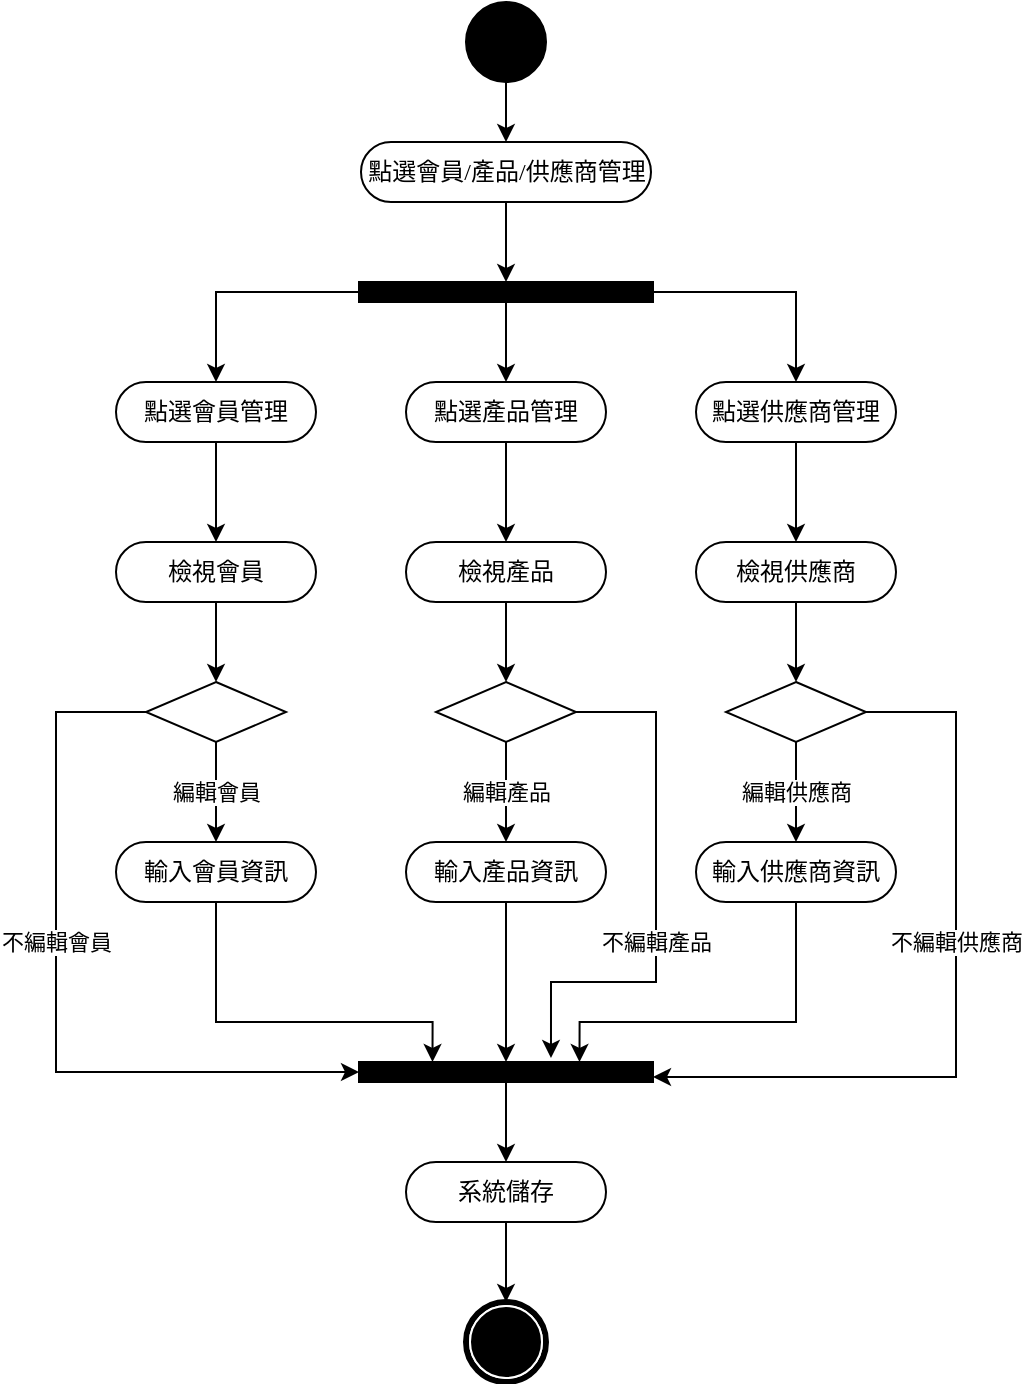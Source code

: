 <mxfile version="12.9.13" type="device"><diagram id="REtM7vz_-QgHolftDJ0T" name="第1頁"><mxGraphModel dx="146" dy="108" grid="1" gridSize="10" guides="1" tooltips="1" connect="1" arrows="1" fold="1" page="1" pageScale="1" pageWidth="827" pageHeight="1169" math="0" shadow="0"><root><mxCell id="0"/><mxCell id="1" parent="0"/><mxCell id="-wDAEocvS8oOVs4qEbQj-1" style="edgeStyle=orthogonalEdgeStyle;rounded=0;orthogonalLoop=1;jettySize=auto;html=1;entryX=0.5;entryY=0;entryDx=0;entryDy=0;" parent="1" source="-wDAEocvS8oOVs4qEbQj-2" target="-wDAEocvS8oOVs4qEbQj-4" edge="1"><mxGeometry relative="1" as="geometry"/></mxCell><mxCell id="-wDAEocvS8oOVs4qEbQj-2" value="" style="ellipse;whiteSpace=wrap;html=1;rounded=0;shadow=0;comic=0;labelBackgroundColor=none;strokeWidth=1;fillColor=#000000;fontFamily=Verdana;fontSize=12;align=center;" parent="1" vertex="1"><mxGeometry x="405" y="10" width="40" height="40" as="geometry"/></mxCell><mxCell id="-wDAEocvS8oOVs4qEbQj-3" style="edgeStyle=orthogonalEdgeStyle;rounded=0;orthogonalLoop=1;jettySize=auto;html=1;entryX=0.5;entryY=0;entryDx=0;entryDy=0;" parent="1" source="-wDAEocvS8oOVs4qEbQj-4" target="-wDAEocvS8oOVs4qEbQj-9" edge="1"><mxGeometry relative="1" as="geometry"/></mxCell><mxCell id="-wDAEocvS8oOVs4qEbQj-4" value="點選會員/產品/供應商管理" style="rounded=1;whiteSpace=wrap;html=1;shadow=0;comic=0;labelBackgroundColor=none;strokeWidth=1;fontFamily=Verdana;fontSize=12;align=center;arcSize=50;" parent="1" vertex="1"><mxGeometry x="352.5" y="80" width="145" height="30" as="geometry"/></mxCell><mxCell id="-wDAEocvS8oOVs4qEbQj-5" style="edgeStyle=orthogonalEdgeStyle;rounded=0;orthogonalLoop=1;jettySize=auto;html=1;entryX=0.5;entryY=0;entryDx=0;entryDy=0;" parent="1" source="-wDAEocvS8oOVs4qEbQj-9" target="-wDAEocvS8oOVs4qEbQj-12" edge="1"><mxGeometry relative="1" as="geometry"/></mxCell><mxCell id="-wDAEocvS8oOVs4qEbQj-7" style="edgeStyle=orthogonalEdgeStyle;rounded=0;orthogonalLoop=1;jettySize=auto;html=1;entryX=0.5;entryY=0;entryDx=0;entryDy=0;exitX=1;exitY=0.5;exitDx=0;exitDy=0;" parent="1" source="-wDAEocvS8oOVs4qEbQj-9" target="-wDAEocvS8oOVs4qEbQj-20" edge="1"><mxGeometry relative="1" as="geometry"/></mxCell><mxCell id="N8VcguUweyQ0jRkQY80I-2" style="edgeStyle=orthogonalEdgeStyle;rounded=0;orthogonalLoop=1;jettySize=auto;html=1;entryX=0.5;entryY=0;entryDx=0;entryDy=0;" edge="1" parent="1" source="-wDAEocvS8oOVs4qEbQj-9" target="-wDAEocvS8oOVs4qEbQj-16"><mxGeometry relative="1" as="geometry"/></mxCell><mxCell id="-wDAEocvS8oOVs4qEbQj-9" value="" style="whiteSpace=wrap;html=1;rounded=0;shadow=0;comic=0;labelBackgroundColor=none;strokeWidth=1;fillColor=#000000;fontFamily=Verdana;fontSize=12;align=center;rotation=0;" parent="1" vertex="1"><mxGeometry x="351.5" y="150" width="147" height="10" as="geometry"/></mxCell><mxCell id="-wDAEocvS8oOVs4qEbQj-10" value="" style="shape=mxgraph.bpmn.shape;html=1;verticalLabelPosition=bottom;labelBackgroundColor=#ffffff;verticalAlign=top;perimeter=ellipsePerimeter;outline=end;symbol=terminate;rounded=0;shadow=0;comic=0;strokeWidth=1;fontFamily=Verdana;fontSize=12;align=center;" parent="1" vertex="1"><mxGeometry x="405" y="660" width="40" height="40" as="geometry"/></mxCell><mxCell id="-wDAEocvS8oOVs4qEbQj-11" value="" style="edgeStyle=orthogonalEdgeStyle;rounded=0;orthogonalLoop=1;jettySize=auto;html=1;entryX=0.5;entryY=0;entryDx=0;entryDy=0;" parent="1" source="-wDAEocvS8oOVs4qEbQj-12" target="-wDAEocvS8oOVs4qEbQj-47" edge="1"><mxGeometry relative="1" as="geometry"><mxPoint x="280" y="280" as="targetPoint"/></mxGeometry></mxCell><mxCell id="-wDAEocvS8oOVs4qEbQj-12" value="點選會員管理" style="rounded=1;whiteSpace=wrap;html=1;shadow=0;comic=0;labelBackgroundColor=none;strokeWidth=1;fontFamily=Verdana;fontSize=12;align=center;arcSize=50;" parent="1" vertex="1"><mxGeometry x="230" y="200" width="100" height="30" as="geometry"/></mxCell><mxCell id="-wDAEocvS8oOVs4qEbQj-43" style="edgeStyle=orthogonalEdgeStyle;rounded=0;orthogonalLoop=1;jettySize=auto;html=1;entryX=0.25;entryY=0;entryDx=0;entryDy=0;exitX=0.5;exitY=1;exitDx=0;exitDy=0;" parent="1" source="-wDAEocvS8oOVs4qEbQj-14" target="-wDAEocvS8oOVs4qEbQj-36" edge="1"><mxGeometry relative="1" as="geometry"><Array as="points"><mxPoint x="280" y="520"/><mxPoint x="388" y="520"/></Array></mxGeometry></mxCell><mxCell id="-wDAEocvS8oOVs4qEbQj-14" value="輸入會員資訊" style="rounded=1;whiteSpace=wrap;html=1;shadow=0;comic=0;labelBackgroundColor=none;strokeWidth=1;fontFamily=Verdana;fontSize=12;align=center;arcSize=50;" parent="1" vertex="1"><mxGeometry x="230" y="430" width="100" height="30" as="geometry"/></mxCell><mxCell id="-wDAEocvS8oOVs4qEbQj-15" value="" style="edgeStyle=orthogonalEdgeStyle;rounded=0;orthogonalLoop=1;jettySize=auto;html=1;entryX=0.5;entryY=0;entryDx=0;entryDy=0;" parent="1" source="-wDAEocvS8oOVs4qEbQj-16" target="-wDAEocvS8oOVs4qEbQj-56" edge="1"><mxGeometry relative="1" as="geometry"><mxPoint x="425" y="280" as="targetPoint"/></mxGeometry></mxCell><mxCell id="-wDAEocvS8oOVs4qEbQj-16" value="點選產品管理" style="rounded=1;whiteSpace=wrap;html=1;shadow=0;comic=0;labelBackgroundColor=none;strokeWidth=1;fontFamily=Verdana;fontSize=12;align=center;arcSize=50;" parent="1" vertex="1"><mxGeometry x="375" y="200" width="100" height="30" as="geometry"/></mxCell><mxCell id="-wDAEocvS8oOVs4qEbQj-44" style="edgeStyle=orthogonalEdgeStyle;rounded=0;orthogonalLoop=1;jettySize=auto;html=1;entryX=0.5;entryY=0;entryDx=0;entryDy=0;" parent="1" source="-wDAEocvS8oOVs4qEbQj-18" target="-wDAEocvS8oOVs4qEbQj-36" edge="1"><mxGeometry relative="1" as="geometry"/></mxCell><mxCell id="-wDAEocvS8oOVs4qEbQj-18" value="輸入產品資訊" style="rounded=1;whiteSpace=wrap;html=1;shadow=0;comic=0;labelBackgroundColor=none;strokeWidth=1;fontFamily=Verdana;fontSize=12;align=center;arcSize=50;" parent="1" vertex="1"><mxGeometry x="375" y="430" width="100" height="30" as="geometry"/></mxCell><mxCell id="-wDAEocvS8oOVs4qEbQj-19" value="" style="edgeStyle=orthogonalEdgeStyle;rounded=0;orthogonalLoop=1;jettySize=auto;html=1;entryX=0.5;entryY=0;entryDx=0;entryDy=0;" parent="1" source="-wDAEocvS8oOVs4qEbQj-20" target="-wDAEocvS8oOVs4qEbQj-57" edge="1"><mxGeometry relative="1" as="geometry"><mxPoint x="570" y="280" as="targetPoint"/></mxGeometry></mxCell><mxCell id="-wDAEocvS8oOVs4qEbQj-20" value="點選供應商管理" style="rounded=1;whiteSpace=wrap;html=1;shadow=0;comic=0;labelBackgroundColor=none;strokeWidth=1;fontFamily=Verdana;fontSize=12;align=center;arcSize=50;" parent="1" vertex="1"><mxGeometry x="520" y="200" width="100" height="30" as="geometry"/></mxCell><mxCell id="-wDAEocvS8oOVs4qEbQj-45" style="edgeStyle=orthogonalEdgeStyle;rounded=0;orthogonalLoop=1;jettySize=auto;html=1;entryX=0.75;entryY=0;entryDx=0;entryDy=0;exitX=0.5;exitY=1;exitDx=0;exitDy=0;" parent="1" source="-wDAEocvS8oOVs4qEbQj-22" target="-wDAEocvS8oOVs4qEbQj-36" edge="1"><mxGeometry relative="1" as="geometry"><mxPoint x="580" y="460" as="sourcePoint"/><Array as="points"><mxPoint x="570" y="520"/><mxPoint x="462" y="520"/></Array></mxGeometry></mxCell><mxCell id="-wDAEocvS8oOVs4qEbQj-22" value="輸入供應商資訊" style="rounded=1;whiteSpace=wrap;html=1;shadow=0;comic=0;labelBackgroundColor=none;strokeWidth=1;fontFamily=Verdana;fontSize=12;align=center;arcSize=50;" parent="1" vertex="1"><mxGeometry x="520" y="430" width="100" height="30" as="geometry"/></mxCell><mxCell id="-wDAEocvS8oOVs4qEbQj-35" style="edgeStyle=orthogonalEdgeStyle;rounded=0;orthogonalLoop=1;jettySize=auto;html=1;entryX=0.5;entryY=0;entryDx=0;entryDy=0;entryPerimeter=0;" parent="1" source="-wDAEocvS8oOVs4qEbQj-36" target="-wDAEocvS8oOVs4qEbQj-40" edge="1"><mxGeometry relative="1" as="geometry"><mxPoint x="425" y="590" as="targetPoint"/></mxGeometry></mxCell><mxCell id="-wDAEocvS8oOVs4qEbQj-36" value="" style="whiteSpace=wrap;html=1;rounded=0;shadow=0;comic=0;labelBackgroundColor=none;strokeWidth=1;fillColor=#000000;fontFamily=Verdana;fontSize=12;align=center;rotation=0;" parent="1" vertex="1"><mxGeometry x="351.5" y="540" width="147" height="10" as="geometry"/></mxCell><mxCell id="-wDAEocvS8oOVs4qEbQj-39" style="edgeStyle=orthogonalEdgeStyle;rounded=0;orthogonalLoop=1;jettySize=auto;html=1;entryX=0.5;entryY=0;entryDx=0;entryDy=0;" parent="1" source="-wDAEocvS8oOVs4qEbQj-40" target="-wDAEocvS8oOVs4qEbQj-10" edge="1"><mxGeometry relative="1" as="geometry"><mxPoint x="425" y="660" as="targetPoint"/></mxGeometry></mxCell><mxCell id="-wDAEocvS8oOVs4qEbQj-40" value="系統儲存" style="rounded=1;whiteSpace=wrap;html=1;shadow=0;comic=0;labelBackgroundColor=none;strokeWidth=1;fontFamily=Verdana;fontSize=12;align=center;arcSize=50;" parent="1" vertex="1"><mxGeometry x="375" y="590" width="100" height="30" as="geometry"/></mxCell><mxCell id="-wDAEocvS8oOVs4qEbQj-46" style="edgeStyle=orthogonalEdgeStyle;rounded=0;orthogonalLoop=1;jettySize=auto;html=1;entryX=0.5;entryY=0;entryDx=0;entryDy=0;" parent="1" source="-wDAEocvS8oOVs4qEbQj-47" target="-wDAEocvS8oOVs4qEbQj-51" edge="1"><mxGeometry relative="1" as="geometry"/></mxCell><mxCell id="-wDAEocvS8oOVs4qEbQj-47" value="檢視會員" style="rounded=1;whiteSpace=wrap;html=1;shadow=0;comic=0;labelBackgroundColor=none;strokeWidth=1;fontFamily=Verdana;fontSize=12;align=center;arcSize=50;" parent="1" vertex="1"><mxGeometry x="230" y="280" width="100" height="30" as="geometry"/></mxCell><mxCell id="-wDAEocvS8oOVs4qEbQj-50" value="不編輯會員" style="edgeStyle=orthogonalEdgeStyle;rounded=0;orthogonalLoop=1;jettySize=auto;html=1;entryX=0;entryY=0.5;entryDx=0;entryDy=0;exitX=0;exitY=0.5;exitDx=0;exitDy=0;" parent="1" source="-wDAEocvS8oOVs4qEbQj-51" target="-wDAEocvS8oOVs4qEbQj-36" edge="1"><mxGeometry x="-0.15" relative="1" as="geometry"><Array as="points"><mxPoint x="200" y="365"/><mxPoint x="200" y="545"/></Array><mxPoint x="500" y="745" as="targetPoint"/><mxPoint as="offset"/></mxGeometry></mxCell><mxCell id="-wDAEocvS8oOVs4qEbQj-51" value="" style="rhombus;whiteSpace=wrap;html=1;" parent="1" vertex="1"><mxGeometry x="245" y="350" width="70" height="30" as="geometry"/></mxCell><mxCell id="-wDAEocvS8oOVs4qEbQj-52" value="編輯會員" style="edgeStyle=orthogonalEdgeStyle;rounded=0;orthogonalLoop=1;jettySize=auto;html=1;entryX=0.5;entryY=0;entryDx=0;entryDy=0;exitX=0.5;exitY=1;exitDx=0;exitDy=0;" parent="1" source="-wDAEocvS8oOVs4qEbQj-51" target="-wDAEocvS8oOVs4qEbQj-14" edge="1"><mxGeometry relative="1" as="geometry"><mxPoint x="313" y="550" as="targetPoint"/><mxPoint x="312.0" y="490" as="sourcePoint"/></mxGeometry></mxCell><mxCell id="-wDAEocvS8oOVs4qEbQj-61" style="edgeStyle=orthogonalEdgeStyle;rounded=0;orthogonalLoop=1;jettySize=auto;html=1;entryX=0.5;entryY=0;entryDx=0;entryDy=0;" parent="1" source="-wDAEocvS8oOVs4qEbQj-56" target="-wDAEocvS8oOVs4qEbQj-58" edge="1"><mxGeometry relative="1" as="geometry"/></mxCell><mxCell id="-wDAEocvS8oOVs4qEbQj-56" value="檢視產品" style="rounded=1;whiteSpace=wrap;html=1;shadow=0;comic=0;labelBackgroundColor=none;strokeWidth=1;fontFamily=Verdana;fontSize=12;align=center;arcSize=50;" parent="1" vertex="1"><mxGeometry x="375" y="280" width="100" height="30" as="geometry"/></mxCell><mxCell id="-wDAEocvS8oOVs4qEbQj-63" style="edgeStyle=orthogonalEdgeStyle;rounded=0;orthogonalLoop=1;jettySize=auto;html=1;entryX=0.5;entryY=0;entryDx=0;entryDy=0;" parent="1" source="-wDAEocvS8oOVs4qEbQj-57" target="-wDAEocvS8oOVs4qEbQj-59" edge="1"><mxGeometry relative="1" as="geometry"/></mxCell><mxCell id="-wDAEocvS8oOVs4qEbQj-57" value="檢視供應商" style="rounded=1;whiteSpace=wrap;html=1;shadow=0;comic=0;labelBackgroundColor=none;strokeWidth=1;fontFamily=Verdana;fontSize=12;align=center;arcSize=50;" parent="1" vertex="1"><mxGeometry x="520" y="280" width="100" height="30" as="geometry"/></mxCell><mxCell id="-wDAEocvS8oOVs4qEbQj-60" value="編輯產品" style="edgeStyle=orthogonalEdgeStyle;rounded=0;orthogonalLoop=1;jettySize=auto;html=1;entryX=0.5;entryY=0;entryDx=0;entryDy=0;" parent="1" source="-wDAEocvS8oOVs4qEbQj-58" target="-wDAEocvS8oOVs4qEbQj-18" edge="1"><mxGeometry relative="1" as="geometry"/></mxCell><mxCell id="-wDAEocvS8oOVs4qEbQj-65" value="不編輯產品" style="edgeStyle=orthogonalEdgeStyle;rounded=0;orthogonalLoop=1;jettySize=auto;html=1;entryX=0.653;entryY=-0.2;entryDx=0;entryDy=0;entryPerimeter=0;" parent="1" source="-wDAEocvS8oOVs4qEbQj-58" target="-wDAEocvS8oOVs4qEbQj-36" edge="1"><mxGeometry x="0.168" relative="1" as="geometry"><Array as="points"><mxPoint x="500" y="365"/><mxPoint x="500" y="500"/><mxPoint x="448" y="500"/></Array><mxPoint as="offset"/></mxGeometry></mxCell><mxCell id="-wDAEocvS8oOVs4qEbQj-58" value="" style="rhombus;whiteSpace=wrap;html=1;" parent="1" vertex="1"><mxGeometry x="390" y="350" width="70" height="30" as="geometry"/></mxCell><mxCell id="-wDAEocvS8oOVs4qEbQj-62" value="編輯供應商" style="edgeStyle=orthogonalEdgeStyle;rounded=0;orthogonalLoop=1;jettySize=auto;html=1;entryX=0.5;entryY=0;entryDx=0;entryDy=0;" parent="1" source="-wDAEocvS8oOVs4qEbQj-59" target="-wDAEocvS8oOVs4qEbQj-22" edge="1"><mxGeometry relative="1" as="geometry"/></mxCell><mxCell id="-wDAEocvS8oOVs4qEbQj-64" value="不編輯供應商" style="edgeStyle=orthogonalEdgeStyle;rounded=0;orthogonalLoop=1;jettySize=auto;html=1;entryX=1;entryY=0.75;entryDx=0;entryDy=0;" parent="1" source="-wDAEocvS8oOVs4qEbQj-59" target="-wDAEocvS8oOVs4qEbQj-36" edge="1"><mxGeometry x="-0.156" relative="1" as="geometry"><Array as="points"><mxPoint x="650" y="365"/><mxPoint x="650" y="548"/></Array><mxPoint as="offset"/></mxGeometry></mxCell><mxCell id="-wDAEocvS8oOVs4qEbQj-59" value="" style="rhombus;whiteSpace=wrap;html=1;" parent="1" vertex="1"><mxGeometry x="535" y="350" width="70" height="30" as="geometry"/></mxCell></root></mxGraphModel></diagram></mxfile>